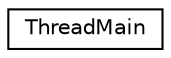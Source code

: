 digraph "Graphical Class Hierarchy"
{
 // LATEX_PDF_SIZE
  edge [fontname="Helvetica",fontsize="10",labelfontname="Helvetica",labelfontsize="10"];
  node [fontname="Helvetica",fontsize="10",shape=record];
  rankdir="LR";
  Node0 [label="ThreadMain",height=0.2,width=0.4,color="black", fillcolor="white", style="filled",URL="$classThreadMain.html",tooltip=" "];
}
